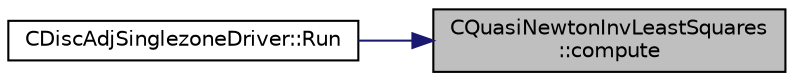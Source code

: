 digraph "CQuasiNewtonInvLeastSquares::compute"
{
 // LATEX_PDF_SIZE
  edge [fontname="Helvetica",fontsize="10",labelfontname="Helvetica",labelfontsize="10"];
  node [fontname="Helvetica",fontsize="10",shape=record];
  rankdir="RL";
  Node1 [label="CQuasiNewtonInvLeastSquares\l::compute",height=0.2,width=0.4,color="black", fillcolor="grey75", style="filled", fontcolor="black",tooltip="Compute and return a new approximation."];
  Node1 -> Node2 [dir="back",color="midnightblue",fontsize="10",style="solid",fontname="Helvetica"];
  Node2 [label="CDiscAdjSinglezoneDriver::Run",height=0.2,width=0.4,color="black", fillcolor="white", style="filled",URL="$classCDiscAdjSinglezoneDriver.html#a8f953f7bd46ee86ade056068e5eb2419",tooltip="Run a single iteration of the discrete adjoint solver with a single zone."];
}
